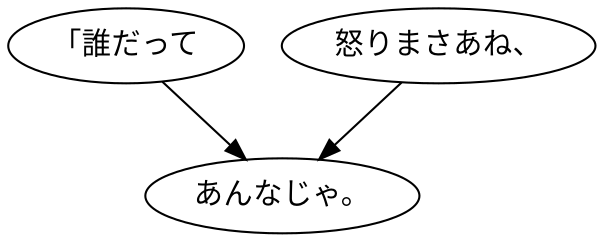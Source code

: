 digraph graph2129 {
	node0 [label="「誰だって"];
	node1 [label="怒りまさあね、"];
	node2 [label="あんなじゃ。"];
	node0 -> node2;
	node1 -> node2;
}
